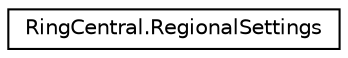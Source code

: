 digraph "Graphical Class Hierarchy"
{
 // LATEX_PDF_SIZE
  edge [fontname="Helvetica",fontsize="10",labelfontname="Helvetica",labelfontsize="10"];
  node [fontname="Helvetica",fontsize="10",shape=record];
  rankdir="LR";
  Node0 [label="RingCentral.RegionalSettings",height=0.2,width=0.4,color="black", fillcolor="white", style="filled",URL="$classRingCentral_1_1RegionalSettings.html",tooltip="Regional data (timezone, home country, language) of an extension/account. The default is Company (Aut..."];
}
